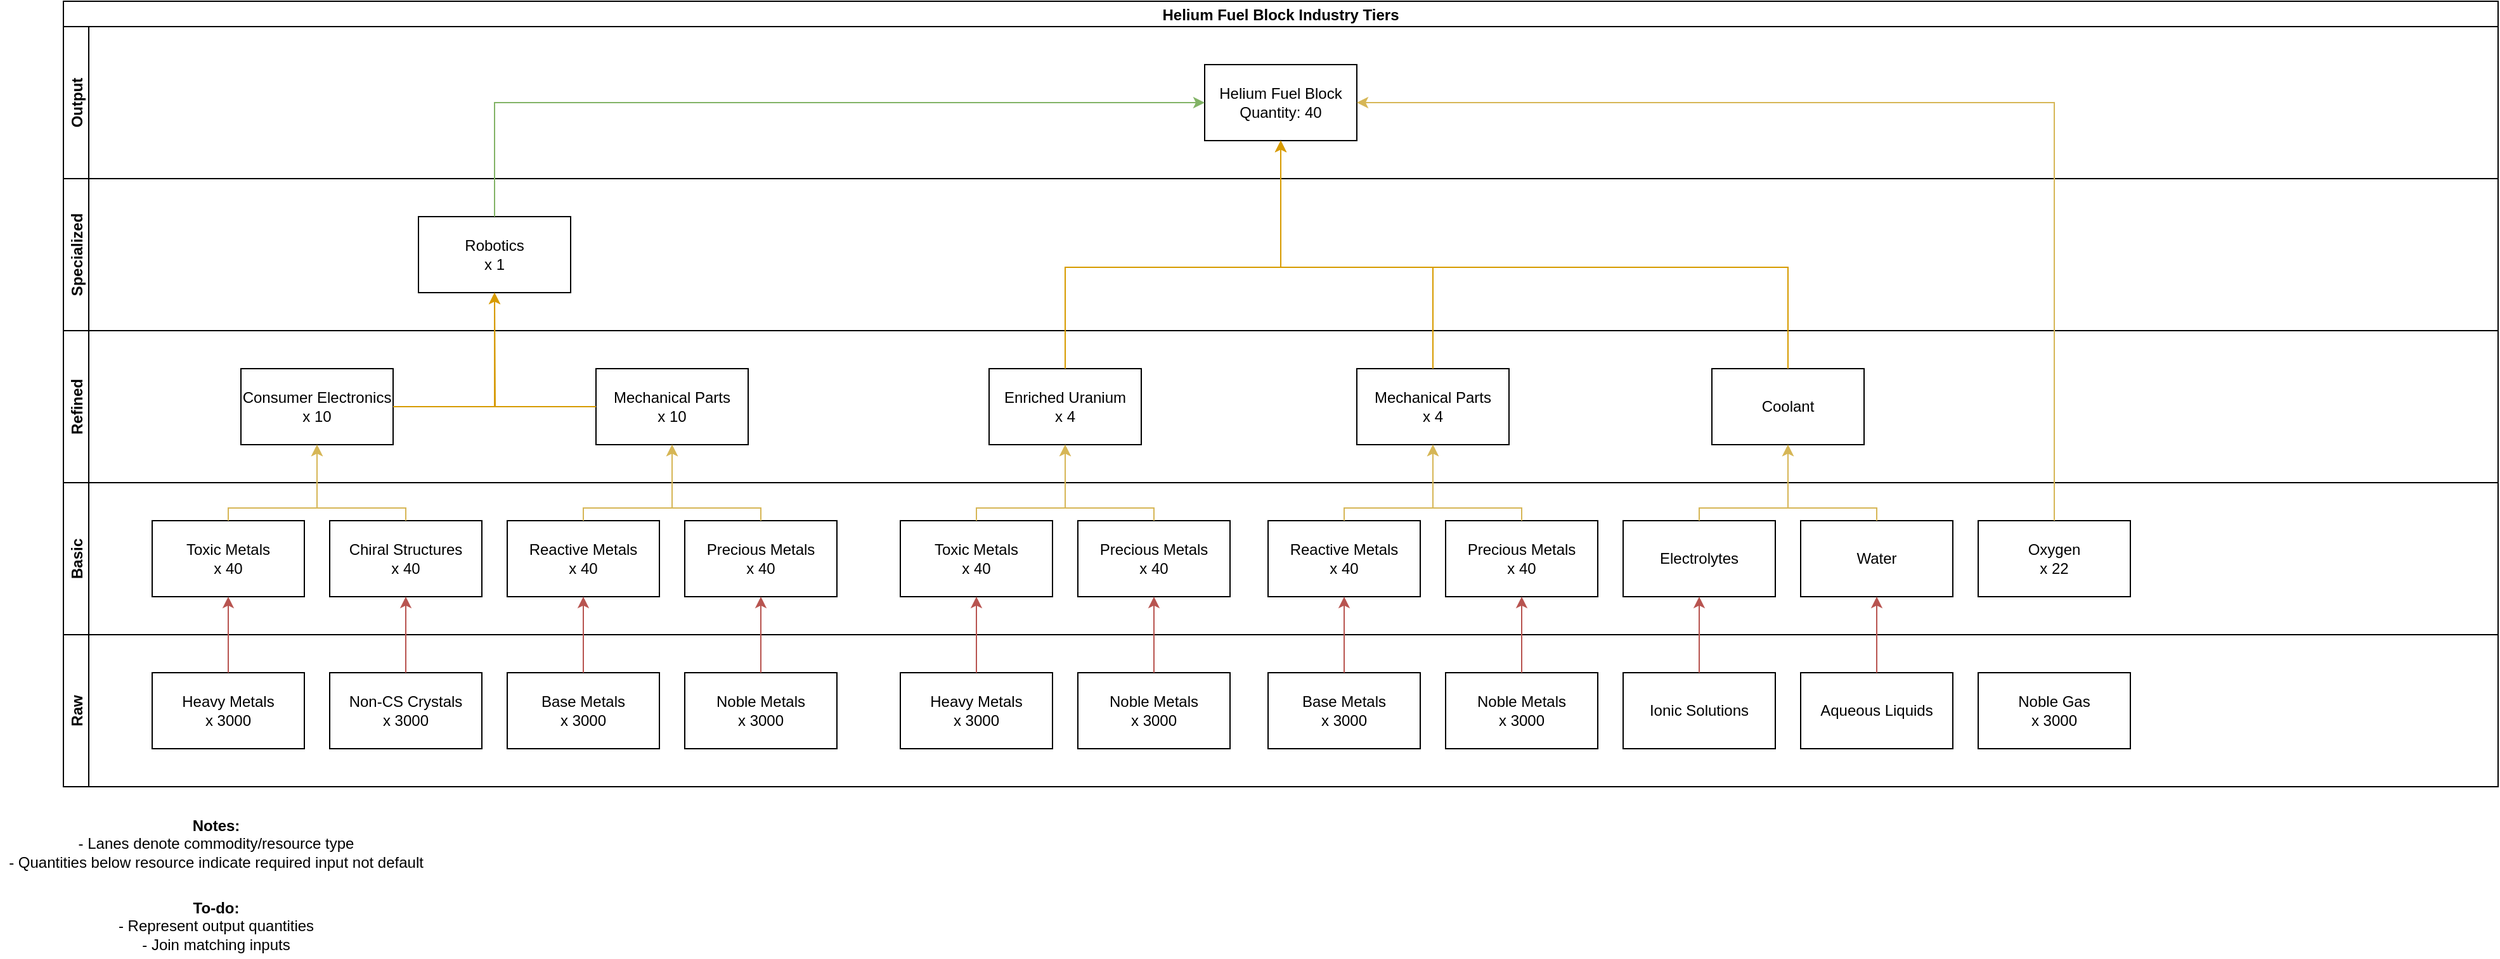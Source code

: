 <mxfile version="15.7.0" type="github">
  <diagram id="3TLoZ07AutrMq-KuwH9l" name="Helium Fuel Block">
    <mxGraphModel dx="1426" dy="1994" grid="1" gridSize="10" guides="1" tooltips="1" connect="1" arrows="1" fold="1" page="1" pageScale="1" pageWidth="827" pageHeight="1169" math="0" shadow="0">
      <root>
        <mxCell id="0" />
        <mxCell id="1" parent="0" />
        <mxCell id="alUQvkPKiy3RBT4dOB0o-2" value="Helium Fuel Block Industry Tiers" style="swimlane;childLayout=stackLayout;resizeParent=1;resizeParentMax=0;horizontal=1;startSize=20;horizontalStack=0;" vertex="1" parent="1">
          <mxGeometry x="50" y="-10" width="1920" height="620" as="geometry" />
        </mxCell>
        <mxCell id="alUQvkPKiy3RBT4dOB0o-3" value="Output" style="swimlane;startSize=20;horizontal=0;" vertex="1" parent="alUQvkPKiy3RBT4dOB0o-2">
          <mxGeometry y="20" width="1920" height="120" as="geometry" />
        </mxCell>
        <mxCell id="alUQvkPKiy3RBT4dOB0o-14" value="Helium Fuel Block&lt;br&gt;Quantity: 40" style="rounded=0;whiteSpace=wrap;html=1;" vertex="1" parent="alUQvkPKiy3RBT4dOB0o-3">
          <mxGeometry x="900" y="30" width="120" height="60" as="geometry" />
        </mxCell>
        <mxCell id="alUQvkPKiy3RBT4dOB0o-4" value="Specialized" style="swimlane;startSize=20;horizontal=0;" vertex="1" parent="alUQvkPKiy3RBT4dOB0o-2">
          <mxGeometry y="140" width="1920" height="120" as="geometry" />
        </mxCell>
        <mxCell id="alUQvkPKiy3RBT4dOB0o-15" value="Robotics&lt;br&gt;x 1" style="rounded=0;whiteSpace=wrap;html=1;" vertex="1" parent="alUQvkPKiy3RBT4dOB0o-4">
          <mxGeometry x="280" y="30" width="120" height="60" as="geometry" />
        </mxCell>
        <mxCell id="alUQvkPKiy3RBT4dOB0o-5" value="Refined" style="swimlane;startSize=20;horizontal=0;" vertex="1" parent="alUQvkPKiy3RBT4dOB0o-2">
          <mxGeometry y="260" width="1920" height="120" as="geometry" />
        </mxCell>
        <mxCell id="alUQvkPKiy3RBT4dOB0o-26" value="Consumer Electronics&lt;br&gt;x 10" style="rounded=0;whiteSpace=wrap;html=1;" vertex="1" parent="alUQvkPKiy3RBT4dOB0o-5">
          <mxGeometry x="140" y="30" width="120" height="60" as="geometry" />
        </mxCell>
        <mxCell id="alUQvkPKiy3RBT4dOB0o-27" value="Mechanical Parts&lt;br&gt;x 10" style="rounded=0;whiteSpace=wrap;html=1;" vertex="1" parent="alUQvkPKiy3RBT4dOB0o-5">
          <mxGeometry x="420" y="30" width="120" height="60" as="geometry" />
        </mxCell>
        <mxCell id="alUQvkPKiy3RBT4dOB0o-12" value="Basic" style="swimlane;startSize=20;horizontal=0;" vertex="1" parent="alUQvkPKiy3RBT4dOB0o-2">
          <mxGeometry y="380" width="1920" height="120" as="geometry" />
        </mxCell>
        <mxCell id="alUQvkPKiy3RBT4dOB0o-28" value="Toxic Metals&lt;br&gt;x 40" style="rounded=0;whiteSpace=wrap;html=1;" vertex="1" parent="alUQvkPKiy3RBT4dOB0o-12">
          <mxGeometry x="70" y="30" width="120" height="60" as="geometry" />
        </mxCell>
        <mxCell id="alUQvkPKiy3RBT4dOB0o-29" value="Chiral Structures&lt;br&gt;x 40" style="rounded=0;whiteSpace=wrap;html=1;" vertex="1" parent="alUQvkPKiy3RBT4dOB0o-12">
          <mxGeometry x="210" y="30" width="120" height="60" as="geometry" />
        </mxCell>
        <mxCell id="alUQvkPKiy3RBT4dOB0o-30" value="Reactive Metals&lt;br&gt;x 40" style="rounded=0;whiteSpace=wrap;html=1;" vertex="1" parent="alUQvkPKiy3RBT4dOB0o-12">
          <mxGeometry x="350" y="30" width="120" height="60" as="geometry" />
        </mxCell>
        <mxCell id="alUQvkPKiy3RBT4dOB0o-31" value="Precious Metals&lt;br&gt;x 40" style="rounded=0;whiteSpace=wrap;html=1;" vertex="1" parent="alUQvkPKiy3RBT4dOB0o-12">
          <mxGeometry x="490" y="30" width="120" height="60" as="geometry" />
        </mxCell>
        <mxCell id="alUQvkPKiy3RBT4dOB0o-110" value="Oxygen&lt;br&gt;x 22" style="rounded=0;whiteSpace=wrap;html=1;" vertex="1" parent="alUQvkPKiy3RBT4dOB0o-12">
          <mxGeometry x="1510" y="30" width="120" height="60" as="geometry" />
        </mxCell>
        <mxCell id="alUQvkPKiy3RBT4dOB0o-13" value="Raw" style="swimlane;startSize=20;horizontal=0;" vertex="1" parent="alUQvkPKiy3RBT4dOB0o-2">
          <mxGeometry y="500" width="1920" height="120" as="geometry" />
        </mxCell>
        <mxCell id="alUQvkPKiy3RBT4dOB0o-32" value="Heavy Metals&lt;br&gt;x 3000" style="rounded=0;whiteSpace=wrap;html=1;" vertex="1" parent="alUQvkPKiy3RBT4dOB0o-13">
          <mxGeometry x="70" y="30" width="120" height="60" as="geometry" />
        </mxCell>
        <mxCell id="alUQvkPKiy3RBT4dOB0o-33" value="Non-CS Crystals&lt;br&gt;x 3000" style="rounded=0;whiteSpace=wrap;html=1;" vertex="1" parent="alUQvkPKiy3RBT4dOB0o-13">
          <mxGeometry x="210" y="30" width="120" height="60" as="geometry" />
        </mxCell>
        <mxCell id="alUQvkPKiy3RBT4dOB0o-41" value="Base Metals&lt;br&gt;x 3000" style="rounded=0;whiteSpace=wrap;html=1;" vertex="1" parent="alUQvkPKiy3RBT4dOB0o-13">
          <mxGeometry x="350" y="30" width="120" height="60" as="geometry" />
        </mxCell>
        <mxCell id="alUQvkPKiy3RBT4dOB0o-42" value="Noble Metals&lt;br&gt;x 3000" style="rounded=0;whiteSpace=wrap;html=1;" vertex="1" parent="alUQvkPKiy3RBT4dOB0o-13">
          <mxGeometry x="490" y="30" width="120" height="60" as="geometry" />
        </mxCell>
        <mxCell id="alUQvkPKiy3RBT4dOB0o-69" value="Enriched Uranium&lt;br&gt;x 4" style="rounded=0;whiteSpace=wrap;html=1;" vertex="1" parent="alUQvkPKiy3RBT4dOB0o-13">
          <mxGeometry x="730" y="-210" width="120" height="60" as="geometry" />
        </mxCell>
        <mxCell id="alUQvkPKiy3RBT4dOB0o-71" value="Toxic Metals&lt;br&gt;x 40" style="rounded=0;whiteSpace=wrap;html=1;" vertex="1" parent="alUQvkPKiy3RBT4dOB0o-13">
          <mxGeometry x="660" y="-90" width="120" height="60" as="geometry" />
        </mxCell>
        <mxCell id="alUQvkPKiy3RBT4dOB0o-72" value="Precious Metals&lt;br&gt;x 40" style="rounded=0;whiteSpace=wrap;html=1;" vertex="1" parent="alUQvkPKiy3RBT4dOB0o-13">
          <mxGeometry x="800" y="-90" width="120" height="60" as="geometry" />
        </mxCell>
        <mxCell id="alUQvkPKiy3RBT4dOB0o-81" style="edgeStyle=orthogonalEdgeStyle;rounded=0;orthogonalLoop=1;jettySize=auto;html=1;entryX=0.5;entryY=1;entryDx=0;entryDy=0;fillColor=#fff2cc;strokeColor=#d6b656;" edge="1" parent="alUQvkPKiy3RBT4dOB0o-13" source="alUQvkPKiy3RBT4dOB0o-72" target="alUQvkPKiy3RBT4dOB0o-69">
          <mxGeometry relative="1" as="geometry">
            <Array as="points">
              <mxPoint x="860" y="-100" />
              <mxPoint x="790" y="-100" />
            </Array>
          </mxGeometry>
        </mxCell>
        <mxCell id="alUQvkPKiy3RBT4dOB0o-75" value="Heavy Metals&lt;br&gt;x 3000" style="rounded=0;whiteSpace=wrap;html=1;" vertex="1" parent="alUQvkPKiy3RBT4dOB0o-13">
          <mxGeometry x="660" y="30" width="120" height="60" as="geometry" />
        </mxCell>
        <mxCell id="alUQvkPKiy3RBT4dOB0o-79" style="edgeStyle=orthogonalEdgeStyle;rounded=0;orthogonalLoop=1;jettySize=auto;html=1;entryX=0.5;entryY=1;entryDx=0;entryDy=0;fillColor=#f8cecc;strokeColor=#b85450;" edge="1" parent="alUQvkPKiy3RBT4dOB0o-13" source="alUQvkPKiy3RBT4dOB0o-75" target="alUQvkPKiy3RBT4dOB0o-71">
          <mxGeometry relative="1" as="geometry" />
        </mxCell>
        <mxCell id="alUQvkPKiy3RBT4dOB0o-76" value="Noble Metals&lt;br&gt;x 3000" style="rounded=0;whiteSpace=wrap;html=1;" vertex="1" parent="alUQvkPKiy3RBT4dOB0o-13">
          <mxGeometry x="800" y="30" width="120" height="60" as="geometry" />
        </mxCell>
        <mxCell id="alUQvkPKiy3RBT4dOB0o-80" style="edgeStyle=orthogonalEdgeStyle;rounded=0;orthogonalLoop=1;jettySize=auto;html=1;entryX=0.5;entryY=1;entryDx=0;entryDy=0;fillColor=#f8cecc;strokeColor=#b85450;" edge="1" parent="alUQvkPKiy3RBT4dOB0o-13" source="alUQvkPKiy3RBT4dOB0o-76" target="alUQvkPKiy3RBT4dOB0o-72">
          <mxGeometry relative="1" as="geometry" />
        </mxCell>
        <mxCell id="alUQvkPKiy3RBT4dOB0o-86" style="edgeStyle=orthogonalEdgeStyle;rounded=0;orthogonalLoop=1;jettySize=auto;html=1;fillColor=#fff2cc;strokeColor=#d6b656;" edge="1" parent="alUQvkPKiy3RBT4dOB0o-13" source="alUQvkPKiy3RBT4dOB0o-71">
          <mxGeometry relative="1" as="geometry">
            <mxPoint x="790" y="-150" as="targetPoint" />
            <Array as="points">
              <mxPoint x="720" y="-100" />
              <mxPoint x="790" y="-100" />
            </Array>
          </mxGeometry>
        </mxCell>
        <mxCell id="alUQvkPKiy3RBT4dOB0o-92" value="Mechanical Parts&lt;br&gt;x 4" style="rounded=0;whiteSpace=wrap;html=1;" vertex="1" parent="alUQvkPKiy3RBT4dOB0o-13">
          <mxGeometry x="1020" y="-210" width="120" height="60" as="geometry" />
        </mxCell>
        <mxCell id="alUQvkPKiy3RBT4dOB0o-93" value="Reactive Metals&lt;br&gt;x 40" style="rounded=0;whiteSpace=wrap;html=1;" vertex="1" parent="alUQvkPKiy3RBT4dOB0o-13">
          <mxGeometry x="950" y="-90" width="120" height="60" as="geometry" />
        </mxCell>
        <mxCell id="alUQvkPKiy3RBT4dOB0o-94" value="Precious Metals&lt;br&gt;x 40" style="rounded=0;whiteSpace=wrap;html=1;" vertex="1" parent="alUQvkPKiy3RBT4dOB0o-13">
          <mxGeometry x="1090" y="-90" width="120" height="60" as="geometry" />
        </mxCell>
        <mxCell id="alUQvkPKiy3RBT4dOB0o-95" style="edgeStyle=orthogonalEdgeStyle;rounded=0;orthogonalLoop=1;jettySize=auto;html=1;entryX=0.5;entryY=1;entryDx=0;entryDy=0;fillColor=#fff2cc;strokeColor=#d6b656;" edge="1" parent="alUQvkPKiy3RBT4dOB0o-13" source="alUQvkPKiy3RBT4dOB0o-94" target="alUQvkPKiy3RBT4dOB0o-92">
          <mxGeometry relative="1" as="geometry">
            <Array as="points">
              <mxPoint x="1150" y="-100" />
              <mxPoint x="1080" y="-100" />
            </Array>
          </mxGeometry>
        </mxCell>
        <mxCell id="alUQvkPKiy3RBT4dOB0o-96" value="Base Metals&lt;br&gt;x 3000" style="rounded=0;whiteSpace=wrap;html=1;" vertex="1" parent="alUQvkPKiy3RBT4dOB0o-13">
          <mxGeometry x="950" y="30" width="120" height="60" as="geometry" />
        </mxCell>
        <mxCell id="alUQvkPKiy3RBT4dOB0o-97" style="edgeStyle=orthogonalEdgeStyle;rounded=0;orthogonalLoop=1;jettySize=auto;html=1;entryX=0.5;entryY=1;entryDx=0;entryDy=0;fillColor=#f8cecc;strokeColor=#b85450;" edge="1" parent="alUQvkPKiy3RBT4dOB0o-13" source="alUQvkPKiy3RBT4dOB0o-96" target="alUQvkPKiy3RBT4dOB0o-93">
          <mxGeometry relative="1" as="geometry" />
        </mxCell>
        <mxCell id="alUQvkPKiy3RBT4dOB0o-98" value="Noble Metals&lt;br&gt;x 3000" style="rounded=0;whiteSpace=wrap;html=1;" vertex="1" parent="alUQvkPKiy3RBT4dOB0o-13">
          <mxGeometry x="1090" y="30" width="120" height="60" as="geometry" />
        </mxCell>
        <mxCell id="alUQvkPKiy3RBT4dOB0o-99" style="edgeStyle=orthogonalEdgeStyle;rounded=0;orthogonalLoop=1;jettySize=auto;html=1;entryX=0.5;entryY=1;entryDx=0;entryDy=0;fillColor=#f8cecc;strokeColor=#b85450;" edge="1" parent="alUQvkPKiy3RBT4dOB0o-13" source="alUQvkPKiy3RBT4dOB0o-98" target="alUQvkPKiy3RBT4dOB0o-94">
          <mxGeometry relative="1" as="geometry" />
        </mxCell>
        <mxCell id="alUQvkPKiy3RBT4dOB0o-100" style="edgeStyle=orthogonalEdgeStyle;rounded=0;orthogonalLoop=1;jettySize=auto;html=1;fillColor=#fff2cc;strokeColor=#d6b656;" edge="1" parent="alUQvkPKiy3RBT4dOB0o-13" source="alUQvkPKiy3RBT4dOB0o-93">
          <mxGeometry relative="1" as="geometry">
            <mxPoint x="1080" y="-150" as="targetPoint" />
            <Array as="points">
              <mxPoint x="1010" y="-100" />
              <mxPoint x="1080" y="-100" />
            </Array>
          </mxGeometry>
        </mxCell>
        <mxCell id="alUQvkPKiy3RBT4dOB0o-101" value="Coolant" style="rounded=0;whiteSpace=wrap;html=1;" vertex="1" parent="alUQvkPKiy3RBT4dOB0o-13">
          <mxGeometry x="1300" y="-210" width="120" height="60" as="geometry" />
        </mxCell>
        <mxCell id="alUQvkPKiy3RBT4dOB0o-102" value="Electrolytes" style="rounded=0;whiteSpace=wrap;html=1;" vertex="1" parent="alUQvkPKiy3RBT4dOB0o-13">
          <mxGeometry x="1230" y="-90" width="120" height="60" as="geometry" />
        </mxCell>
        <mxCell id="alUQvkPKiy3RBT4dOB0o-103" value="Water" style="rounded=0;whiteSpace=wrap;html=1;" vertex="1" parent="alUQvkPKiy3RBT4dOB0o-13">
          <mxGeometry x="1370" y="-90" width="120" height="60" as="geometry" />
        </mxCell>
        <mxCell id="alUQvkPKiy3RBT4dOB0o-104" style="edgeStyle=orthogonalEdgeStyle;rounded=0;orthogonalLoop=1;jettySize=auto;html=1;entryX=0.5;entryY=1;entryDx=0;entryDy=0;fillColor=#fff2cc;strokeColor=#d6b656;" edge="1" parent="alUQvkPKiy3RBT4dOB0o-13" source="alUQvkPKiy3RBT4dOB0o-103" target="alUQvkPKiy3RBT4dOB0o-101">
          <mxGeometry relative="1" as="geometry">
            <Array as="points">
              <mxPoint x="1430" y="-100" />
              <mxPoint x="1360" y="-100" />
            </Array>
          </mxGeometry>
        </mxCell>
        <mxCell id="alUQvkPKiy3RBT4dOB0o-105" value="Ionic Solutions" style="rounded=0;whiteSpace=wrap;html=1;" vertex="1" parent="alUQvkPKiy3RBT4dOB0o-13">
          <mxGeometry x="1230" y="30" width="120" height="60" as="geometry" />
        </mxCell>
        <mxCell id="alUQvkPKiy3RBT4dOB0o-106" style="edgeStyle=orthogonalEdgeStyle;rounded=0;orthogonalLoop=1;jettySize=auto;html=1;entryX=0.5;entryY=1;entryDx=0;entryDy=0;fillColor=#f8cecc;strokeColor=#b85450;" edge="1" parent="alUQvkPKiy3RBT4dOB0o-13" source="alUQvkPKiy3RBT4dOB0o-105" target="alUQvkPKiy3RBT4dOB0o-102">
          <mxGeometry relative="1" as="geometry" />
        </mxCell>
        <mxCell id="alUQvkPKiy3RBT4dOB0o-107" value="Aqueous Liquids" style="rounded=0;whiteSpace=wrap;html=1;" vertex="1" parent="alUQvkPKiy3RBT4dOB0o-13">
          <mxGeometry x="1370" y="30" width="120" height="60" as="geometry" />
        </mxCell>
        <mxCell id="alUQvkPKiy3RBT4dOB0o-108" style="edgeStyle=orthogonalEdgeStyle;rounded=0;orthogonalLoop=1;jettySize=auto;html=1;entryX=0.5;entryY=1;entryDx=0;entryDy=0;fillColor=#f8cecc;strokeColor=#b85450;" edge="1" parent="alUQvkPKiy3RBT4dOB0o-13" source="alUQvkPKiy3RBT4dOB0o-107" target="alUQvkPKiy3RBT4dOB0o-103">
          <mxGeometry relative="1" as="geometry" />
        </mxCell>
        <mxCell id="alUQvkPKiy3RBT4dOB0o-109" style="edgeStyle=orthogonalEdgeStyle;rounded=0;orthogonalLoop=1;jettySize=auto;html=1;fillColor=#fff2cc;strokeColor=#d6b656;" edge="1" parent="alUQvkPKiy3RBT4dOB0o-13" source="alUQvkPKiy3RBT4dOB0o-102">
          <mxGeometry relative="1" as="geometry">
            <mxPoint x="1360" y="-150" as="targetPoint" />
            <Array as="points">
              <mxPoint x="1290" y="-100" />
              <mxPoint x="1360" y="-100" />
            </Array>
          </mxGeometry>
        </mxCell>
        <mxCell id="alUQvkPKiy3RBT4dOB0o-111" value="Noble Gas&lt;br&gt;x 3000" style="rounded=0;whiteSpace=wrap;html=1;" vertex="1" parent="alUQvkPKiy3RBT4dOB0o-13">
          <mxGeometry x="1510" y="30" width="120" height="60" as="geometry" />
        </mxCell>
        <mxCell id="alUQvkPKiy3RBT4dOB0o-34" style="edgeStyle=orthogonalEdgeStyle;rounded=0;orthogonalLoop=1;jettySize=auto;html=1;entryX=0.5;entryY=1;entryDx=0;entryDy=0;fillColor=#f8cecc;strokeColor=#b85450;" edge="1" parent="alUQvkPKiy3RBT4dOB0o-2" source="alUQvkPKiy3RBT4dOB0o-32" target="alUQvkPKiy3RBT4dOB0o-28">
          <mxGeometry relative="1" as="geometry" />
        </mxCell>
        <mxCell id="alUQvkPKiy3RBT4dOB0o-35" style="edgeStyle=orthogonalEdgeStyle;rounded=0;orthogonalLoop=1;jettySize=auto;html=1;entryX=0.5;entryY=1;entryDx=0;entryDy=0;fillColor=#f8cecc;strokeColor=#b85450;" edge="1" parent="alUQvkPKiy3RBT4dOB0o-2" source="alUQvkPKiy3RBT4dOB0o-33" target="alUQvkPKiy3RBT4dOB0o-29">
          <mxGeometry relative="1" as="geometry" />
        </mxCell>
        <mxCell id="alUQvkPKiy3RBT4dOB0o-36" style="edgeStyle=orthogonalEdgeStyle;rounded=0;orthogonalLoop=1;jettySize=auto;html=1;entryX=0.5;entryY=1;entryDx=0;entryDy=0;fillColor=#fff2cc;strokeColor=#d6b656;" edge="1" parent="alUQvkPKiy3RBT4dOB0o-2" source="alUQvkPKiy3RBT4dOB0o-29" target="alUQvkPKiy3RBT4dOB0o-26">
          <mxGeometry relative="1" as="geometry">
            <Array as="points">
              <mxPoint x="270" y="400" />
              <mxPoint x="200" y="400" />
            </Array>
          </mxGeometry>
        </mxCell>
        <mxCell id="alUQvkPKiy3RBT4dOB0o-38" style="edgeStyle=orthogonalEdgeStyle;rounded=0;orthogonalLoop=1;jettySize=auto;html=1;entryX=0.5;entryY=1;entryDx=0;entryDy=0;fillColor=#ffe6cc;strokeColor=#d79b00;" edge="1" parent="alUQvkPKiy3RBT4dOB0o-2" source="alUQvkPKiy3RBT4dOB0o-26" target="alUQvkPKiy3RBT4dOB0o-15">
          <mxGeometry relative="1" as="geometry" />
        </mxCell>
        <mxCell id="alUQvkPKiy3RBT4dOB0o-43" style="edgeStyle=orthogonalEdgeStyle;rounded=0;orthogonalLoop=1;jettySize=auto;html=1;entryX=0.5;entryY=1;entryDx=0;entryDy=0;fillColor=#f8cecc;strokeColor=#b85450;" edge="1" parent="alUQvkPKiy3RBT4dOB0o-2" source="alUQvkPKiy3RBT4dOB0o-41" target="alUQvkPKiy3RBT4dOB0o-30">
          <mxGeometry relative="1" as="geometry" />
        </mxCell>
        <mxCell id="alUQvkPKiy3RBT4dOB0o-44" style="edgeStyle=orthogonalEdgeStyle;rounded=0;orthogonalLoop=1;jettySize=auto;html=1;entryX=0.5;entryY=1;entryDx=0;entryDy=0;fillColor=#f8cecc;strokeColor=#b85450;" edge="1" parent="alUQvkPKiy3RBT4dOB0o-2" source="alUQvkPKiy3RBT4dOB0o-42" target="alUQvkPKiy3RBT4dOB0o-31">
          <mxGeometry relative="1" as="geometry" />
        </mxCell>
        <mxCell id="alUQvkPKiy3RBT4dOB0o-45" style="edgeStyle=orthogonalEdgeStyle;rounded=0;orthogonalLoop=1;jettySize=auto;html=1;entryX=0.5;entryY=1;entryDx=0;entryDy=0;fillColor=#fff2cc;strokeColor=#d6b656;" edge="1" parent="alUQvkPKiy3RBT4dOB0o-2" source="alUQvkPKiy3RBT4dOB0o-31" target="alUQvkPKiy3RBT4dOB0o-27">
          <mxGeometry relative="1" as="geometry">
            <Array as="points">
              <mxPoint x="550" y="400" />
              <mxPoint x="480" y="400" />
            </Array>
          </mxGeometry>
        </mxCell>
        <mxCell id="alUQvkPKiy3RBT4dOB0o-113" style="edgeStyle=orthogonalEdgeStyle;rounded=0;orthogonalLoop=1;jettySize=auto;html=1;entryX=0.5;entryY=1;entryDx=0;entryDy=0;fillColor=#ffe6cc;strokeColor=#d79b00;" edge="1" parent="alUQvkPKiy3RBT4dOB0o-2" source="alUQvkPKiy3RBT4dOB0o-69" target="alUQvkPKiy3RBT4dOB0o-14">
          <mxGeometry relative="1" as="geometry">
            <Array as="points">
              <mxPoint x="790" y="210" />
              <mxPoint x="960" y="210" />
            </Array>
          </mxGeometry>
        </mxCell>
        <mxCell id="alUQvkPKiy3RBT4dOB0o-114" style="edgeStyle=orthogonalEdgeStyle;rounded=0;orthogonalLoop=1;jettySize=auto;html=1;entryX=0.5;entryY=1;entryDx=0;entryDy=0;fillColor=#ffe6cc;strokeColor=#d79b00;" edge="1" parent="alUQvkPKiy3RBT4dOB0o-2" source="alUQvkPKiy3RBT4dOB0o-92" target="alUQvkPKiy3RBT4dOB0o-14">
          <mxGeometry relative="1" as="geometry">
            <Array as="points">
              <mxPoint x="1080" y="210" />
              <mxPoint x="960" y="210" />
            </Array>
          </mxGeometry>
        </mxCell>
        <mxCell id="alUQvkPKiy3RBT4dOB0o-115" style="edgeStyle=orthogonalEdgeStyle;rounded=0;orthogonalLoop=1;jettySize=auto;html=1;entryX=0.5;entryY=1;entryDx=0;entryDy=0;fillColor=#ffe6cc;strokeColor=#d79b00;" edge="1" parent="alUQvkPKiy3RBT4dOB0o-2" source="alUQvkPKiy3RBT4dOB0o-101" target="alUQvkPKiy3RBT4dOB0o-14">
          <mxGeometry relative="1" as="geometry">
            <Array as="points">
              <mxPoint x="1360" y="210" />
              <mxPoint x="960" y="210" />
            </Array>
          </mxGeometry>
        </mxCell>
        <mxCell id="alUQvkPKiy3RBT4dOB0o-117" style="edgeStyle=orthogonalEdgeStyle;rounded=0;orthogonalLoop=1;jettySize=auto;html=1;entryX=1;entryY=0.5;entryDx=0;entryDy=0;fillColor=#fff2cc;strokeColor=#d6b656;" edge="1" parent="alUQvkPKiy3RBT4dOB0o-2" source="alUQvkPKiy3RBT4dOB0o-110" target="alUQvkPKiy3RBT4dOB0o-14">
          <mxGeometry relative="1" as="geometry">
            <Array as="points">
              <mxPoint x="1570" y="80" />
            </Array>
          </mxGeometry>
        </mxCell>
        <mxCell id="alUQvkPKiy3RBT4dOB0o-118" style="edgeStyle=orthogonalEdgeStyle;rounded=0;orthogonalLoop=1;jettySize=auto;html=1;entryX=0;entryY=0.5;entryDx=0;entryDy=0;fillColor=#d5e8d4;strokeColor=#82b366;" edge="1" parent="alUQvkPKiy3RBT4dOB0o-2" source="alUQvkPKiy3RBT4dOB0o-15" target="alUQvkPKiy3RBT4dOB0o-14">
          <mxGeometry relative="1" as="geometry">
            <Array as="points">
              <mxPoint x="340" y="80" />
            </Array>
          </mxGeometry>
        </mxCell>
        <mxCell id="alUQvkPKiy3RBT4dOB0o-37" style="edgeStyle=orthogonalEdgeStyle;rounded=0;orthogonalLoop=1;jettySize=auto;html=1;fillColor=#fff2cc;strokeColor=#d6b656;" edge="1" parent="1" source="alUQvkPKiy3RBT4dOB0o-28">
          <mxGeometry relative="1" as="geometry">
            <mxPoint x="250" y="340" as="targetPoint" />
            <Array as="points">
              <mxPoint x="180" y="390" />
              <mxPoint x="250" y="390" />
            </Array>
          </mxGeometry>
        </mxCell>
        <mxCell id="alUQvkPKiy3RBT4dOB0o-39" style="edgeStyle=orthogonalEdgeStyle;rounded=0;orthogonalLoop=1;jettySize=auto;html=1;fillColor=#ffe6cc;strokeColor=#d79b00;" edge="1" parent="1" source="alUQvkPKiy3RBT4dOB0o-27">
          <mxGeometry relative="1" as="geometry">
            <mxPoint x="390" y="220" as="targetPoint" />
          </mxGeometry>
        </mxCell>
        <mxCell id="alUQvkPKiy3RBT4dOB0o-46" style="edgeStyle=orthogonalEdgeStyle;rounded=0;orthogonalLoop=1;jettySize=auto;html=1;fillColor=#fff2cc;strokeColor=#d6b656;" edge="1" parent="1" source="alUQvkPKiy3RBT4dOB0o-30">
          <mxGeometry relative="1" as="geometry">
            <mxPoint x="530" y="340" as="targetPoint" />
            <Array as="points">
              <mxPoint x="460" y="390" />
              <mxPoint x="530" y="390" />
            </Array>
          </mxGeometry>
        </mxCell>
        <mxCell id="alUQvkPKiy3RBT4dOB0o-90" value="&lt;b&gt;Notes:&lt;/b&gt;&lt;br&gt;- Lanes denote commodity/resource type&lt;br&gt;- Quantities below resource indicate required input not default" style="text;html=1;align=center;verticalAlign=middle;resizable=0;points=[];autosize=1;strokeColor=none;fillColor=none;" vertex="1" parent="1">
          <mxGeometry y="630" width="340" height="50" as="geometry" />
        </mxCell>
        <mxCell id="alUQvkPKiy3RBT4dOB0o-91" value="&lt;b&gt;To-do:&lt;/b&gt;&lt;br&gt;- Represent output quantities&lt;br&gt;- Join matching inputs" style="text;html=1;align=center;verticalAlign=middle;resizable=0;points=[];autosize=1;strokeColor=none;fillColor=none;" vertex="1" parent="1">
          <mxGeometry x="85" y="695" width="170" height="50" as="geometry" />
        </mxCell>
      </root>
    </mxGraphModel>
  </diagram>
</mxfile>
